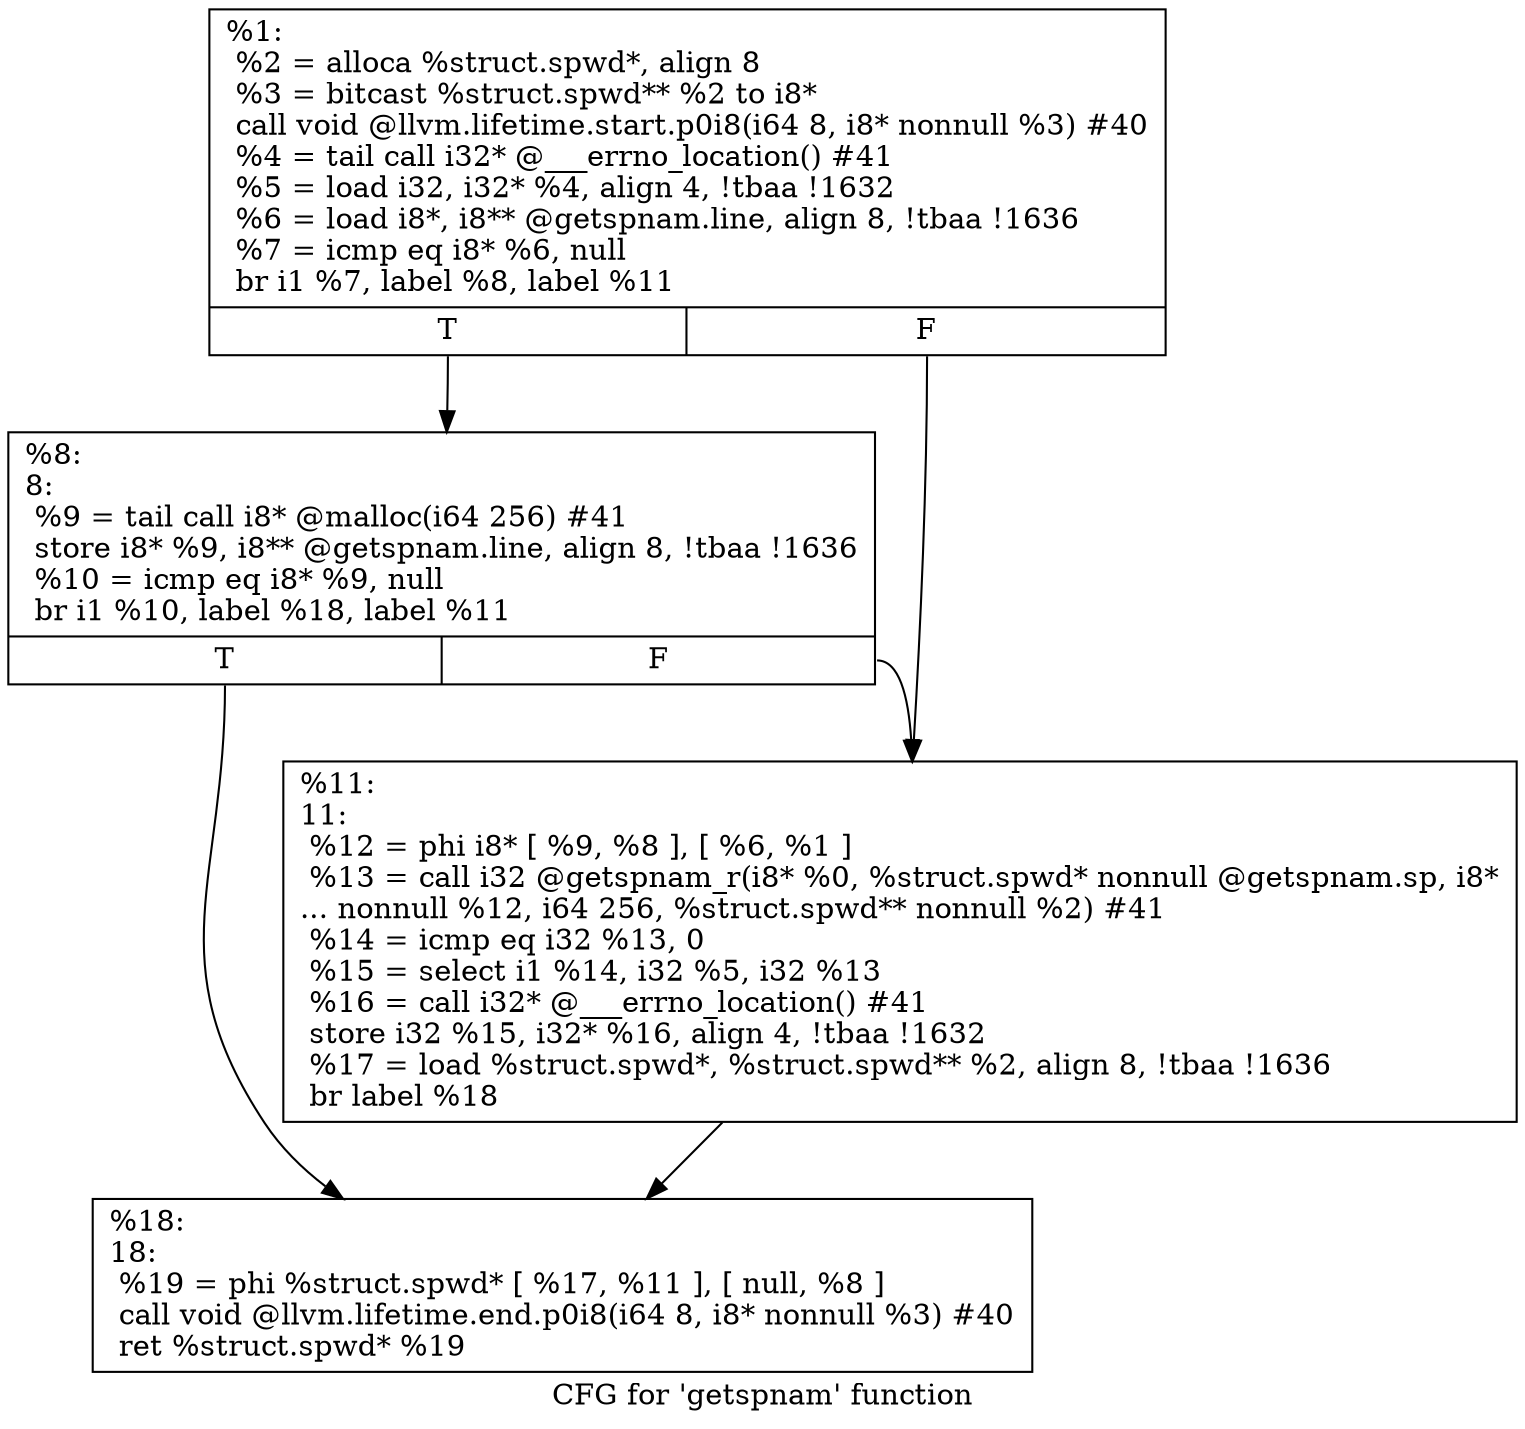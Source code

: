 digraph "CFG for 'getspnam' function" {
	label="CFG for 'getspnam' function";

	Node0x1f77dd0 [shape=record,label="{%1:\l  %2 = alloca %struct.spwd*, align 8\l  %3 = bitcast %struct.spwd** %2 to i8*\l  call void @llvm.lifetime.start.p0i8(i64 8, i8* nonnull %3) #40\l  %4 = tail call i32* @___errno_location() #41\l  %5 = load i32, i32* %4, align 4, !tbaa !1632\l  %6 = load i8*, i8** @getspnam.line, align 8, !tbaa !1636\l  %7 = icmp eq i8* %6, null\l  br i1 %7, label %8, label %11\l|{<s0>T|<s1>F}}"];
	Node0x1f77dd0:s0 -> Node0x1f783e0;
	Node0x1f77dd0:s1 -> Node0x1f786e0;
	Node0x1f783e0 [shape=record,label="{%8:\l8:                                                \l  %9 = tail call i8* @malloc(i64 256) #41\l  store i8* %9, i8** @getspnam.line, align 8, !tbaa !1636\l  %10 = icmp eq i8* %9, null\l  br i1 %10, label %18, label %11\l|{<s0>T|<s1>F}}"];
	Node0x1f783e0:s0 -> Node0x1f78730;
	Node0x1f783e0:s1 -> Node0x1f786e0;
	Node0x1f786e0 [shape=record,label="{%11:\l11:                                               \l  %12 = phi i8* [ %9, %8 ], [ %6, %1 ]\l  %13 = call i32 @getspnam_r(i8* %0, %struct.spwd* nonnull @getspnam.sp, i8*\l... nonnull %12, i64 256, %struct.spwd** nonnull %2) #41\l  %14 = icmp eq i32 %13, 0\l  %15 = select i1 %14, i32 %5, i32 %13\l  %16 = call i32* @___errno_location() #41\l  store i32 %15, i32* %16, align 4, !tbaa !1632\l  %17 = load %struct.spwd*, %struct.spwd** %2, align 8, !tbaa !1636\l  br label %18\l}"];
	Node0x1f786e0 -> Node0x1f78730;
	Node0x1f78730 [shape=record,label="{%18:\l18:                                               \l  %19 = phi %struct.spwd* [ %17, %11 ], [ null, %8 ]\l  call void @llvm.lifetime.end.p0i8(i64 8, i8* nonnull %3) #40\l  ret %struct.spwd* %19\l}"];
}
